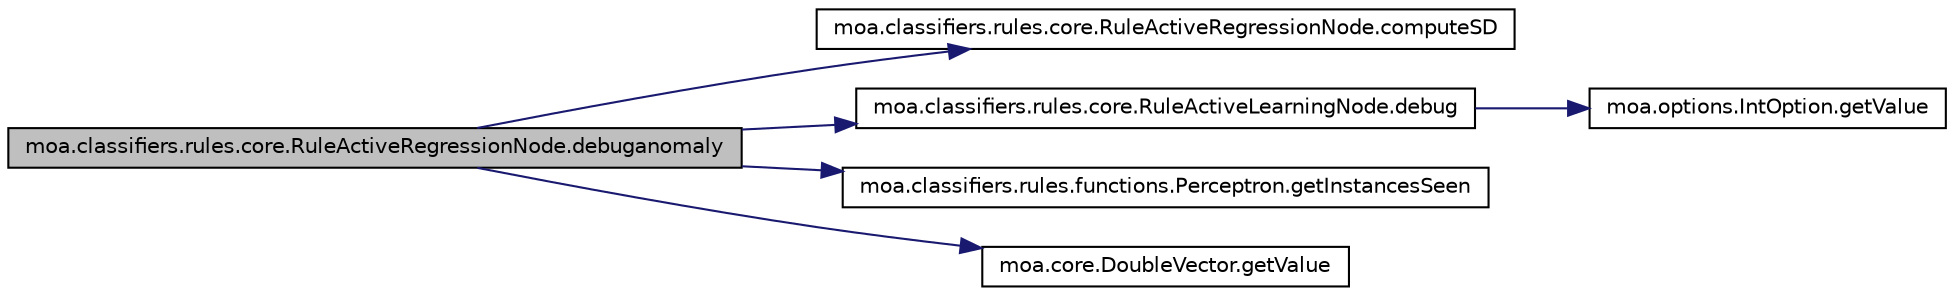 digraph G
{
  edge [fontname="Helvetica",fontsize="10",labelfontname="Helvetica",labelfontsize="10"];
  node [fontname="Helvetica",fontsize="10",shape=record];
  rankdir=LR;
  Node1 [label="moa.classifiers.rules.core.RuleActiveRegressionNode.debuganomaly",height=0.2,width=0.4,color="black", fillcolor="grey75", style="filled" fontcolor="black"];
  Node1 -> Node2 [color="midnightblue",fontsize="10",style="solid",fontname="Helvetica"];
  Node2 [label="moa.classifiers.rules.core.RuleActiveRegressionNode.computeSD",height=0.2,width=0.4,color="black", fillcolor="white", style="filled",URL="$classmoa_1_1classifiers_1_1rules_1_1core_1_1RuleActiveRegressionNode.html#a927ff79c08f7c62f100ca77a28c216db"];
  Node1 -> Node3 [color="midnightblue",fontsize="10",style="solid",fontname="Helvetica"];
  Node3 [label="moa.classifiers.rules.core.RuleActiveLearningNode.debug",height=0.2,width=0.4,color="black", fillcolor="white", style="filled",URL="$classmoa_1_1classifiers_1_1rules_1_1core_1_1RuleActiveLearningNode.html#aeecf86c1e64660bab6dee5f27f122a81"];
  Node3 -> Node4 [color="midnightblue",fontsize="10",style="solid",fontname="Helvetica"];
  Node4 [label="moa.options.IntOption.getValue",height=0.2,width=0.4,color="black", fillcolor="white", style="filled",URL="$classmoa_1_1options_1_1IntOption.html#affae8787274b44ab7616d46b8d6c831a"];
  Node1 -> Node5 [color="midnightblue",fontsize="10",style="solid",fontname="Helvetica"];
  Node5 [label="moa.classifiers.rules.functions.Perceptron.getInstancesSeen",height=0.2,width=0.4,color="black", fillcolor="white", style="filled",URL="$classmoa_1_1classifiers_1_1rules_1_1functions_1_1Perceptron.html#a5284e9ed0584e7167b789bc938ed6fa0"];
  Node1 -> Node6 [color="midnightblue",fontsize="10",style="solid",fontname="Helvetica"];
  Node6 [label="moa.core.DoubleVector.getValue",height=0.2,width=0.4,color="black", fillcolor="white", style="filled",URL="$classmoa_1_1core_1_1DoubleVector.html#a0a22580b229225823e9b11ed9d35104a"];
}
